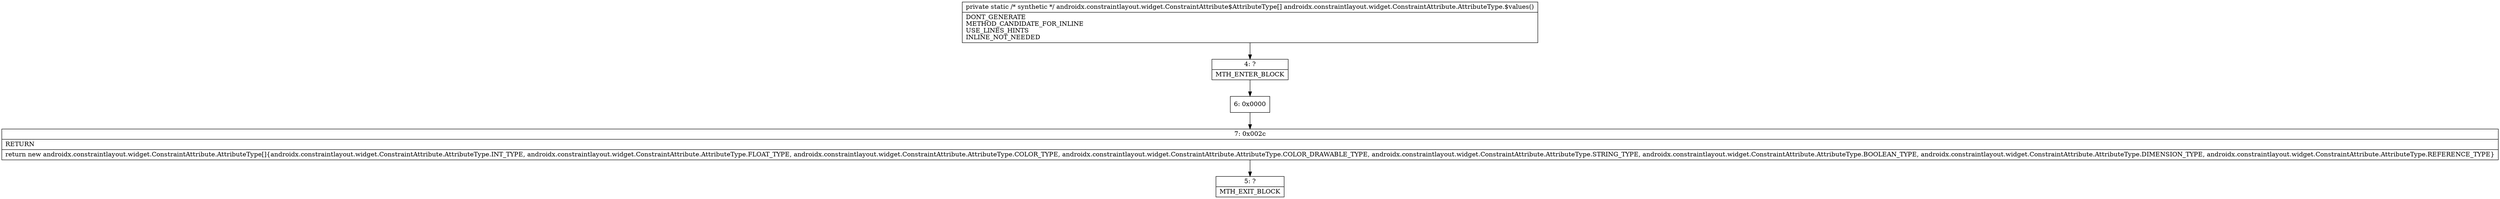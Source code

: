 digraph "CFG forandroidx.constraintlayout.widget.ConstraintAttribute.AttributeType.$values()[Landroidx\/constraintlayout\/widget\/ConstraintAttribute$AttributeType;" {
Node_4 [shape=record,label="{4\:\ ?|MTH_ENTER_BLOCK\l}"];
Node_6 [shape=record,label="{6\:\ 0x0000}"];
Node_7 [shape=record,label="{7\:\ 0x002c|RETURN\l|return new androidx.constraintlayout.widget.ConstraintAttribute.AttributeType[]\{androidx.constraintlayout.widget.ConstraintAttribute.AttributeType.INT_TYPE, androidx.constraintlayout.widget.ConstraintAttribute.AttributeType.FLOAT_TYPE, androidx.constraintlayout.widget.ConstraintAttribute.AttributeType.COLOR_TYPE, androidx.constraintlayout.widget.ConstraintAttribute.AttributeType.COLOR_DRAWABLE_TYPE, androidx.constraintlayout.widget.ConstraintAttribute.AttributeType.STRING_TYPE, androidx.constraintlayout.widget.ConstraintAttribute.AttributeType.BOOLEAN_TYPE, androidx.constraintlayout.widget.ConstraintAttribute.AttributeType.DIMENSION_TYPE, androidx.constraintlayout.widget.ConstraintAttribute.AttributeType.REFERENCE_TYPE\}\l}"];
Node_5 [shape=record,label="{5\:\ ?|MTH_EXIT_BLOCK\l}"];
MethodNode[shape=record,label="{private static \/* synthetic *\/ androidx.constraintlayout.widget.ConstraintAttribute$AttributeType[] androidx.constraintlayout.widget.ConstraintAttribute.AttributeType.$values()  | DONT_GENERATE\lMETHOD_CANDIDATE_FOR_INLINE\lUSE_LINES_HINTS\lINLINE_NOT_NEEDED\l}"];
MethodNode -> Node_4;Node_4 -> Node_6;
Node_6 -> Node_7;
Node_7 -> Node_5;
}

